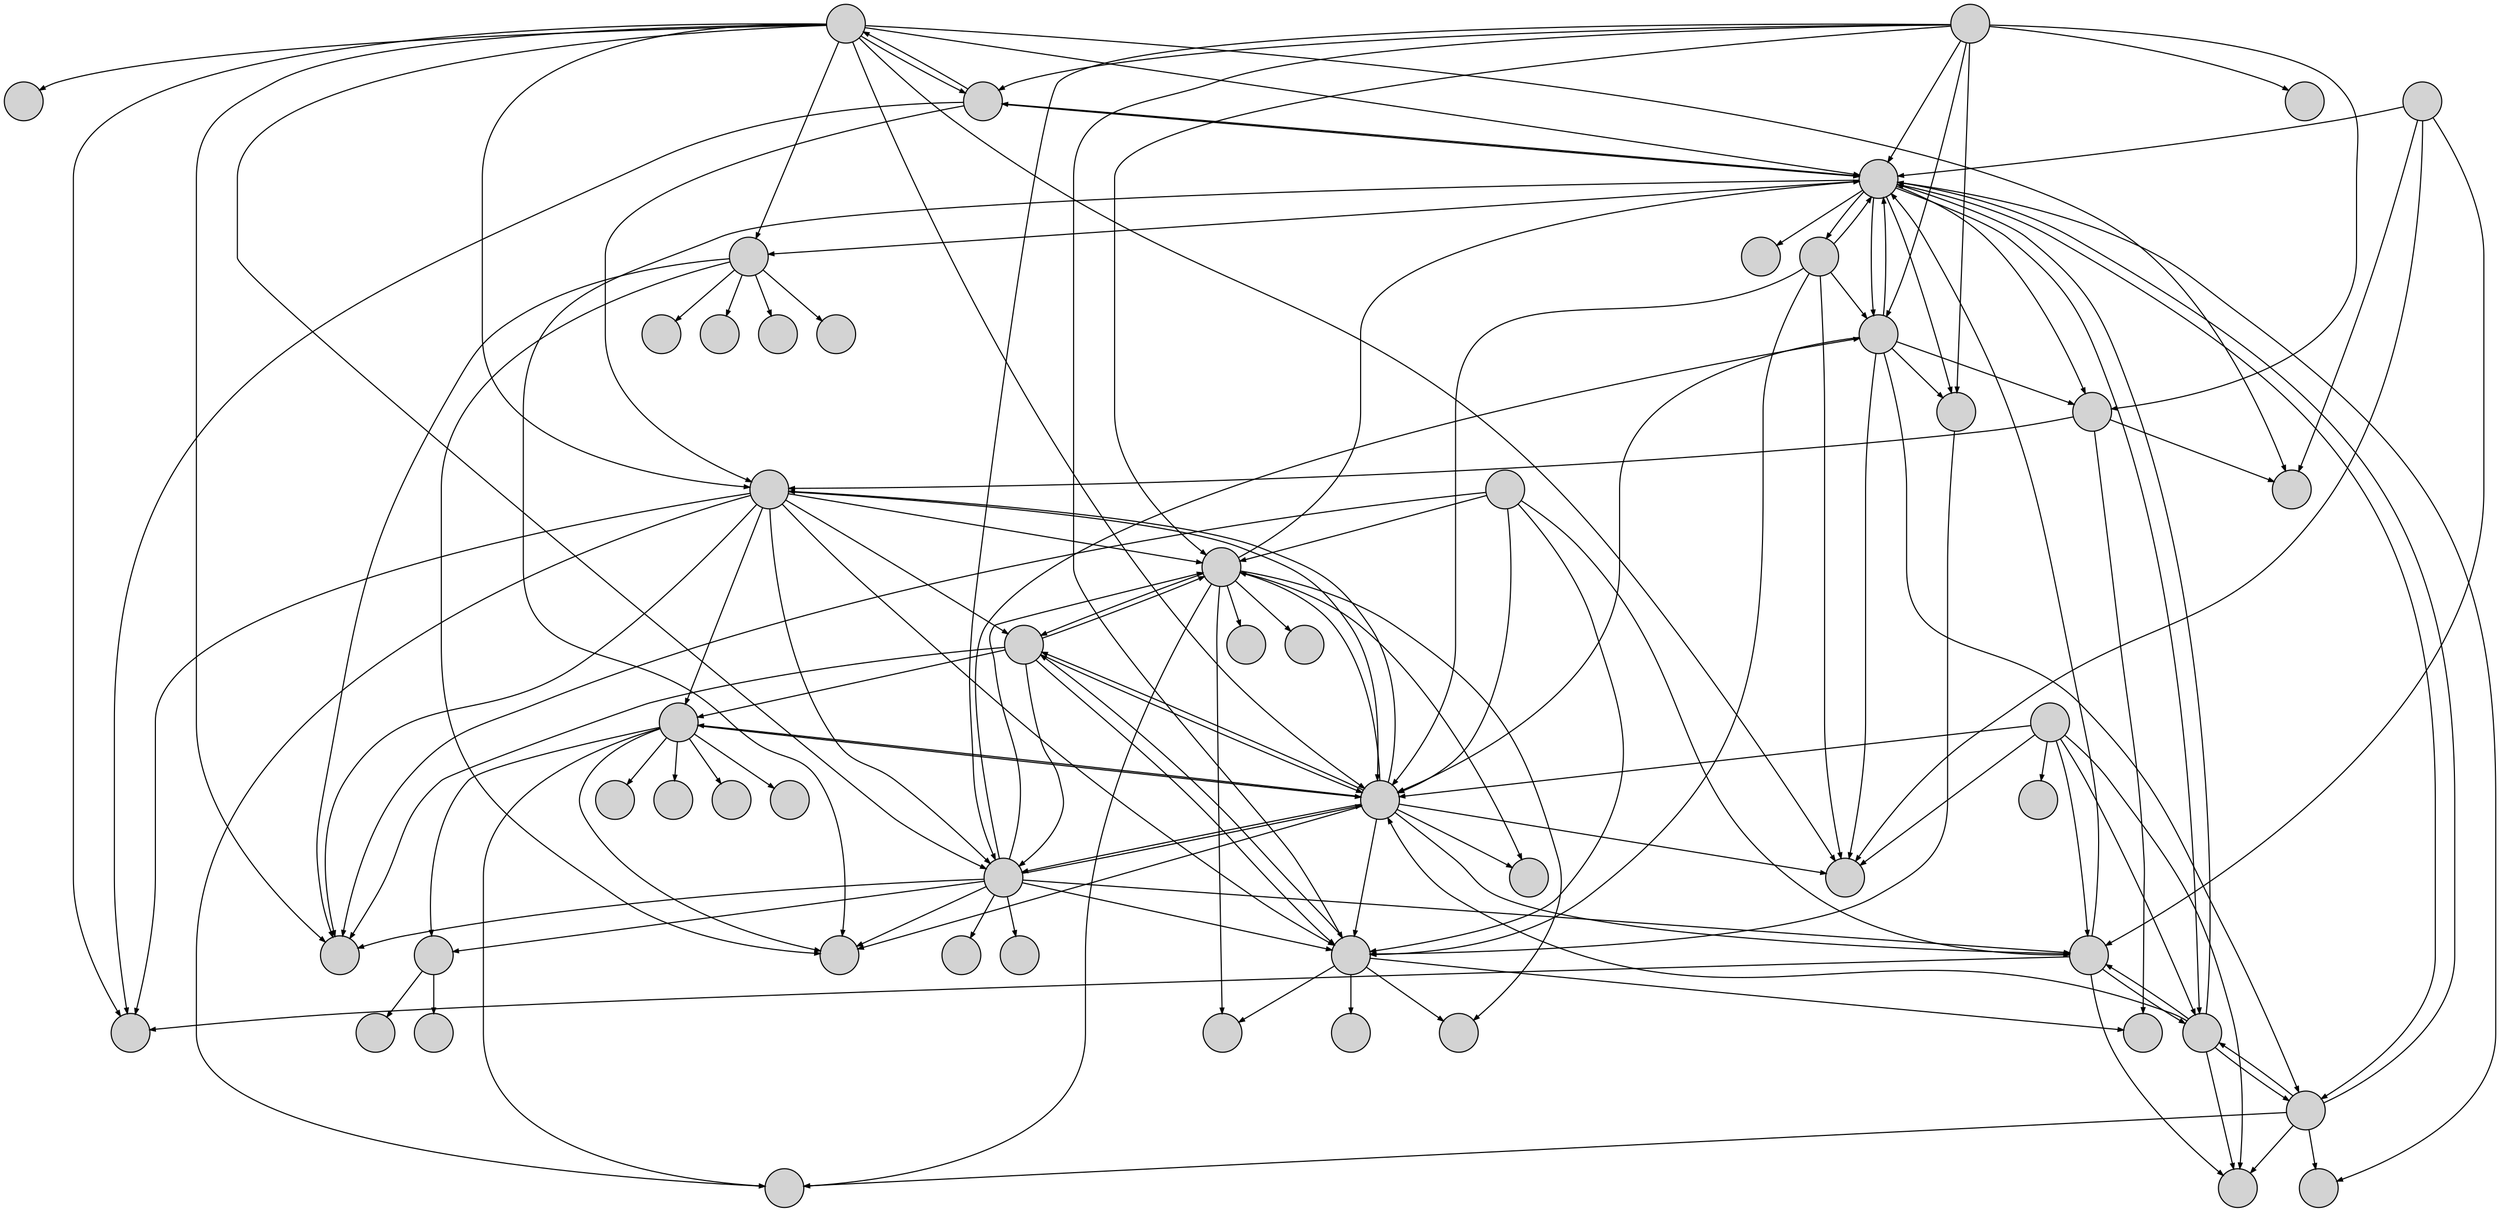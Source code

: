 
digraph anyrelation {
    overlap = false;

    // Node Properties
    node [label="" shape=circle style=filled fillcolor=lightgrey]
    edge[arrowsize=.5]

"Bloomfield" -> "Lejbak"
"Juch" -> "Marshall"
"Juch" -> "McFadyen"
"Juch" -> "Hanson"
"Juch" -> "DesJardins"
"Juch" -> "Allison"
"Juch" -> "Johnson"
"Juch" -> "Wood"
"Juch" -> "Hope"
"Juch" -> "Bush"
"Bloomfield" -> "White"
"Hanson" -> "White"
"Goodfellow" -> "White"
"Goodfellow" -> "Mayer"
"Goodfellow" -> "Despot"
"Goodfellow" -> "Johnson"
"French" -> "Hamilton"
"Bloomfield" -> "Hamilton"
"Mayer" -> "Hamilton"
"DesJardins" -> "Hamilton"
"Bloomfield" -> "French"
"Bloomfield" -> "Despot"
"Bloomfield" -> "DesJardins"
"Bloomfield" -> "Johnson"
"Bloomfield" -> "Gould"
"Bloomfield" -> "Bush"
"Bloomfield" -> "Bauer"
"Bloomfield" -> "Armitage"
"DesJardins" -> "Bloomfield"
"Mennell" -> "Walters"
"Mayer" -> "Walters"
"Huey" -> "Walters"
"Taylor" -> "Walters"
"Taylor" -> "Theilmann"
"Taylor" -> "Mayer"
"Taylor" -> "Huey"
"Taylor" -> "Despot"
"Taylor" -> "Bauer"
"Newell" -> "Mayer"
"Newell" -> "Wood"
"Newell" -> "Hope"
"Newell" -> "Bauer"
"Newell" -> "Armitage"
"Mennell" -> "Wells"
"Johnson" -> "Wells"
"Johnson" -> "Thurston"
"Mennell" -> "SVPS"
"Mennell" -> "Huey"
"Mennell" -> "Johnson"
"McFadyen" -> "Mennell"
"Huey" -> "Mennell"
"Johnson" -> "Mennell"
"Mayer" -> "Huey"
"Huey" -> "Mayer"
"Huey" -> "Johnson"
"Huey" -> "Bauer"
"Johnson" -> "Huey"
"Harkness" -> "McFadyen"
"Harkness" -> "Despot"
"Harkness" -> "Johnson"
"Harkness" -> "Hope"
"Harkness" -> "Bauer"
"Johnson" -> "Harkness"
"McFadyen" -> "Hanson"
"Hanson" -> "van der Gulik"
"Hanson" -> "French"
"Johnson" -> "Hanson"
"DesJardins" -> "French"
"DesJardins" -> "Johnson"
"Johnson" -> "DesJardins"
"McFadyen" -> "Allison"
"Allison" -> "Hope"
"Johnson" -> "Allison"
"Gould" -> "Bowl"
"Gould" -> "Paul"
"Gould" -> "Ellison"
"Gould" -> "USIB"
"Johnson" -> "Gould"
"Gould" -> "Lawlor"
"Gould" -> "Armitage"
"Edward" -> "Colville"
"Edward" -> "ONA"
"Bridge" -> "Warden"
"Bridge" -> "Pepper"
"Bridge" -> "Sims"
"Bridge" -> "Kehm"
"Wood" -> "Janmaat"
"Wood" -> "Park"
"French" -> "SVPS"
"Bridge" -> "SVPS"
"Wood" -> "SVPS"
"McFadyen" -> "Johnson"
"Mayer" -> "Johnson"
"Johnson" -> "Lawlor"
"Johnson" -> "McFadyen"
"Wood" -> "Johnson"
"Hope" -> "Sam"
"Hope" -> "van der Gulik"
"Wood" -> "Nicola"
"Hope" -> "Nicola"
"Wood" -> "Kettle"
"Hope" -> "Kettle"
"Bush" -> "Marvin"
"McFadyen" -> "Despot"
"McFadyen" -> "Bauer"
"Bush" -> "McFadyen"
"Bush" -> "Ashton"
"Bridge" -> "Edward"
"Bush" -> "Edward"
"French" -> "Armitage"
"Warwick" -> "Armitage"
"Bush" -> "Armitage"
"Wood" -> "Wei"
"Bauer" -> "Wei"
"Bridge" -> "Lawlor"
"Bush" -> "Lawlor"
"Bauer" -> "Lawlor"
"French" -> "Warwick"
"French" -> "Bridge"
"French" -> "Wood"
"French" -> "Hope"
"French" -> "Bush"
"French" -> "Bauer"
"Bauer" -> "French"
"Bush" -> "Mayer"
"Bauer" -> "Mayer"
"Bauer" -> "Despot"
"Warwick" -> "Bridge"
"Warwick" -> "Wood"
"Warwick" -> "Hope"
"Warwick" -> "Bush"
"Warwick" -> "Bauer"
"Wood" -> "Warwick"
"Hope" -> "Warwick"
"Bauer" -> "Warwick"
"Bridge" -> "Bauer"
"Bauer" -> "Bridge"
"Bush" -> "Wood"
"Bauer" -> "Wood"
"Bush" -> "Hope"
"Bauer" -> "Hope"
"Bush" -> "Bauer"
"Bauer" -> "Bush"

}